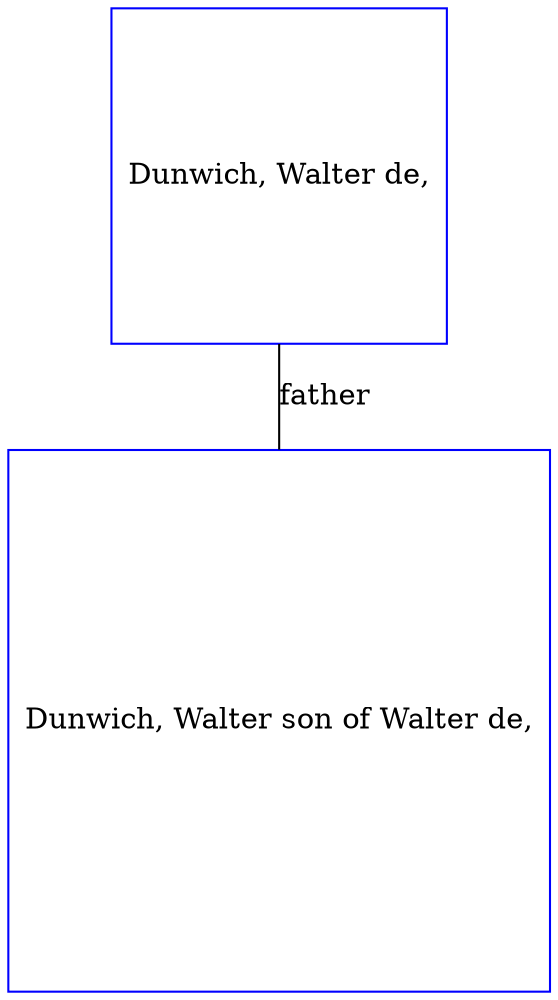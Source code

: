 digraph D {
    edge [dir=none];    node [shape=box];    "009687"   [label="Dunwich, Walter de,", shape=box, regular=1, color="blue"] ;
"009686"   [label="Dunwich, Walter son of Walter de,", shape=box, regular=1, color="blue"] ;
009687->009686 [label="father",arrowsize=0.0]; 
}